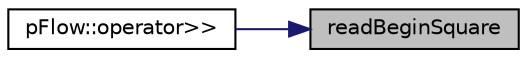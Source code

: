 digraph "readBeginSquare"
{
 // LATEX_PDF_SIZE
  edge [fontname="Helvetica",fontsize="10",labelfontname="Helvetica",labelfontsize="10"];
  node [fontname="Helvetica",fontsize="10",shape=record];
  rankdir="RL";
  Node1 [label="readBeginSquare",height=0.2,width=0.4,color="black", fillcolor="grey75", style="filled", fontcolor="black",tooltip="Begin read of data chunk, starts with '('."];
  Node1 -> Node2 [dir="back",color="midnightblue",fontsize="10",style="solid",fontname="Helvetica"];
  Node2 [label="pFlow::operator\>\>",height=0.2,width=0.4,color="black", fillcolor="white", style="filled",URL="$namespacepFlow.html#a476746f624b8d3b8680f931419b9e2d1",tooltip=" "];
}
